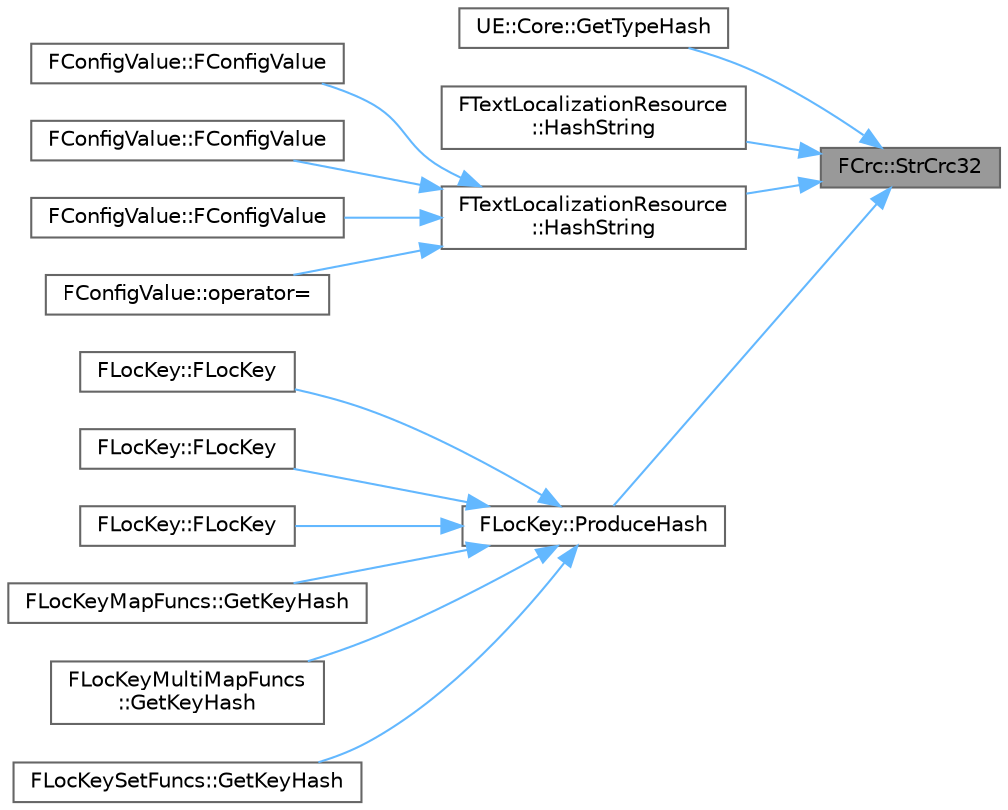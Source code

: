 digraph "FCrc::StrCrc32"
{
 // INTERACTIVE_SVG=YES
 // LATEX_PDF_SIZE
  bgcolor="transparent";
  edge [fontname=Helvetica,fontsize=10,labelfontname=Helvetica,labelfontsize=10];
  node [fontname=Helvetica,fontsize=10,shape=box,height=0.2,width=0.4];
  rankdir="RL";
  Node1 [id="Node000001",label="FCrc::StrCrc32",height=0.2,width=0.4,color="gray40", fillcolor="grey60", style="filled", fontcolor="black",tooltip="String CRC."];
  Node1 -> Node2 [id="edge1_Node000001_Node000002",dir="back",color="steelblue1",style="solid",tooltip=" "];
  Node2 [id="Node000002",label="UE::Core::GetTypeHash",height=0.2,width=0.4,color="grey40", fillcolor="white", style="filled",URL="$d1/db2/namespaceUE_1_1Core.html#a1ad2e267093602ee205e9e97ad9b1198",tooltip=" "];
  Node1 -> Node3 [id="edge2_Node000001_Node000003",dir="back",color="steelblue1",style="solid",tooltip=" "];
  Node3 [id="Node000003",label="FTextLocalizationResource\l::HashString",height=0.2,width=0.4,color="grey40", fillcolor="white", style="filled",URL="$d8/d3b/classFTextLocalizationResource.html#a43e8942583bef79ae9da2e11a25a8c65",tooltip="Utility to produce a hash for a string (as used by SourceStringHash)"];
  Node1 -> Node4 [id="edge3_Node000001_Node000004",dir="back",color="steelblue1",style="solid",tooltip=" "];
  Node4 [id="Node000004",label="FTextLocalizationResource\l::HashString",height=0.2,width=0.4,color="grey40", fillcolor="white", style="filled",URL="$d8/d3b/classFTextLocalizationResource.html#ada454a6704a1ecffa74352135814fa7c",tooltip="Utility to produce a hash for a string (as used by SourceStringHash)"];
  Node4 -> Node5 [id="edge4_Node000004_Node000005",dir="back",color="steelblue1",style="solid",tooltip=" "];
  Node5 [id="Node000005",label="FConfigValue::FConfigValue",height=0.2,width=0.4,color="grey40", fillcolor="white", style="filled",URL="$db/dc1/structFConfigValue.html#a964a916eae77d4d1991485274a973a0d",tooltip=" "];
  Node4 -> Node6 [id="edge5_Node000004_Node000006",dir="back",color="steelblue1",style="solid",tooltip=" "];
  Node6 [id="Node000006",label="FConfigValue::FConfigValue",height=0.2,width=0.4,color="grey40", fillcolor="white", style="filled",URL="$db/dc1/structFConfigValue.html#ad470afbabcedc9c27c46299b05a218e0",tooltip=" "];
  Node4 -> Node7 [id="edge6_Node000004_Node000007",dir="back",color="steelblue1",style="solid",tooltip=" "];
  Node7 [id="Node000007",label="FConfigValue::FConfigValue",height=0.2,width=0.4,color="grey40", fillcolor="white", style="filled",URL="$db/dc1/structFConfigValue.html#a0beffda3aae646c40e8b1479759fe33c",tooltip=" "];
  Node4 -> Node8 [id="edge7_Node000004_Node000008",dir="back",color="steelblue1",style="solid",tooltip=" "];
  Node8 [id="Node000008",label="FConfigValue::operator=",height=0.2,width=0.4,color="grey40", fillcolor="white", style="filled",URL="$db/dc1/structFConfigValue.html#af6ddb00d3e1a96814ced5ebef06f6bf6",tooltip=" "];
  Node1 -> Node9 [id="edge8_Node000001_Node000009",dir="back",color="steelblue1",style="solid",tooltip=" "];
  Node9 [id="Node000009",label="FLocKey::ProduceHash",height=0.2,width=0.4,color="grey40", fillcolor="white", style="filled",URL="$da/d6c/classFLocKey.html#ab2145efffacc37e96e2808885ce80c7a",tooltip=" "];
  Node9 -> Node10 [id="edge9_Node000009_Node000010",dir="back",color="steelblue1",style="solid",tooltip=" "];
  Node10 [id="Node000010",label="FLocKey::FLocKey",height=0.2,width=0.4,color="grey40", fillcolor="white", style="filled",URL="$da/d6c/classFLocKey.html#a9b91fd6a86e14e63fcc47c8e0507839d",tooltip=" "];
  Node9 -> Node11 [id="edge10_Node000009_Node000011",dir="back",color="steelblue1",style="solid",tooltip=" "];
  Node11 [id="Node000011",label="FLocKey::FLocKey",height=0.2,width=0.4,color="grey40", fillcolor="white", style="filled",URL="$da/d6c/classFLocKey.html#a720bbabdf614c47bb5d1743c5e88f2df",tooltip=" "];
  Node9 -> Node12 [id="edge11_Node000009_Node000012",dir="back",color="steelblue1",style="solid",tooltip=" "];
  Node12 [id="Node000012",label="FLocKey::FLocKey",height=0.2,width=0.4,color="grey40", fillcolor="white", style="filled",URL="$da/d6c/classFLocKey.html#a755a7f6acf819a4ae0016396da1d1f76",tooltip=" "];
  Node9 -> Node13 [id="edge12_Node000009_Node000013",dir="back",color="steelblue1",style="solid",tooltip=" "];
  Node13 [id="Node000013",label="FLocKeyMapFuncs::GetKeyHash",height=0.2,width=0.4,color="grey40", fillcolor="white", style="filled",URL="$d8/d7d/structFLocKeyMapFuncs.html#a22bdb852dc1fff047366ae8d9f83d37c",tooltip=" "];
  Node9 -> Node14 [id="edge13_Node000009_Node000014",dir="back",color="steelblue1",style="solid",tooltip=" "];
  Node14 [id="Node000014",label="FLocKeyMultiMapFuncs\l::GetKeyHash",height=0.2,width=0.4,color="grey40", fillcolor="white", style="filled",URL="$d1/dee/structFLocKeyMultiMapFuncs.html#a146f4bd486e220dbb748a8435b54ccf8",tooltip=" "];
  Node9 -> Node15 [id="edge14_Node000009_Node000015",dir="back",color="steelblue1",style="solid",tooltip=" "];
  Node15 [id="Node000015",label="FLocKeySetFuncs::GetKeyHash",height=0.2,width=0.4,color="grey40", fillcolor="white", style="filled",URL="$d8/d69/structFLocKeySetFuncs.html#af70033e6f4bd8f5cd31a3f7a8f5a6f03",tooltip=" "];
}
